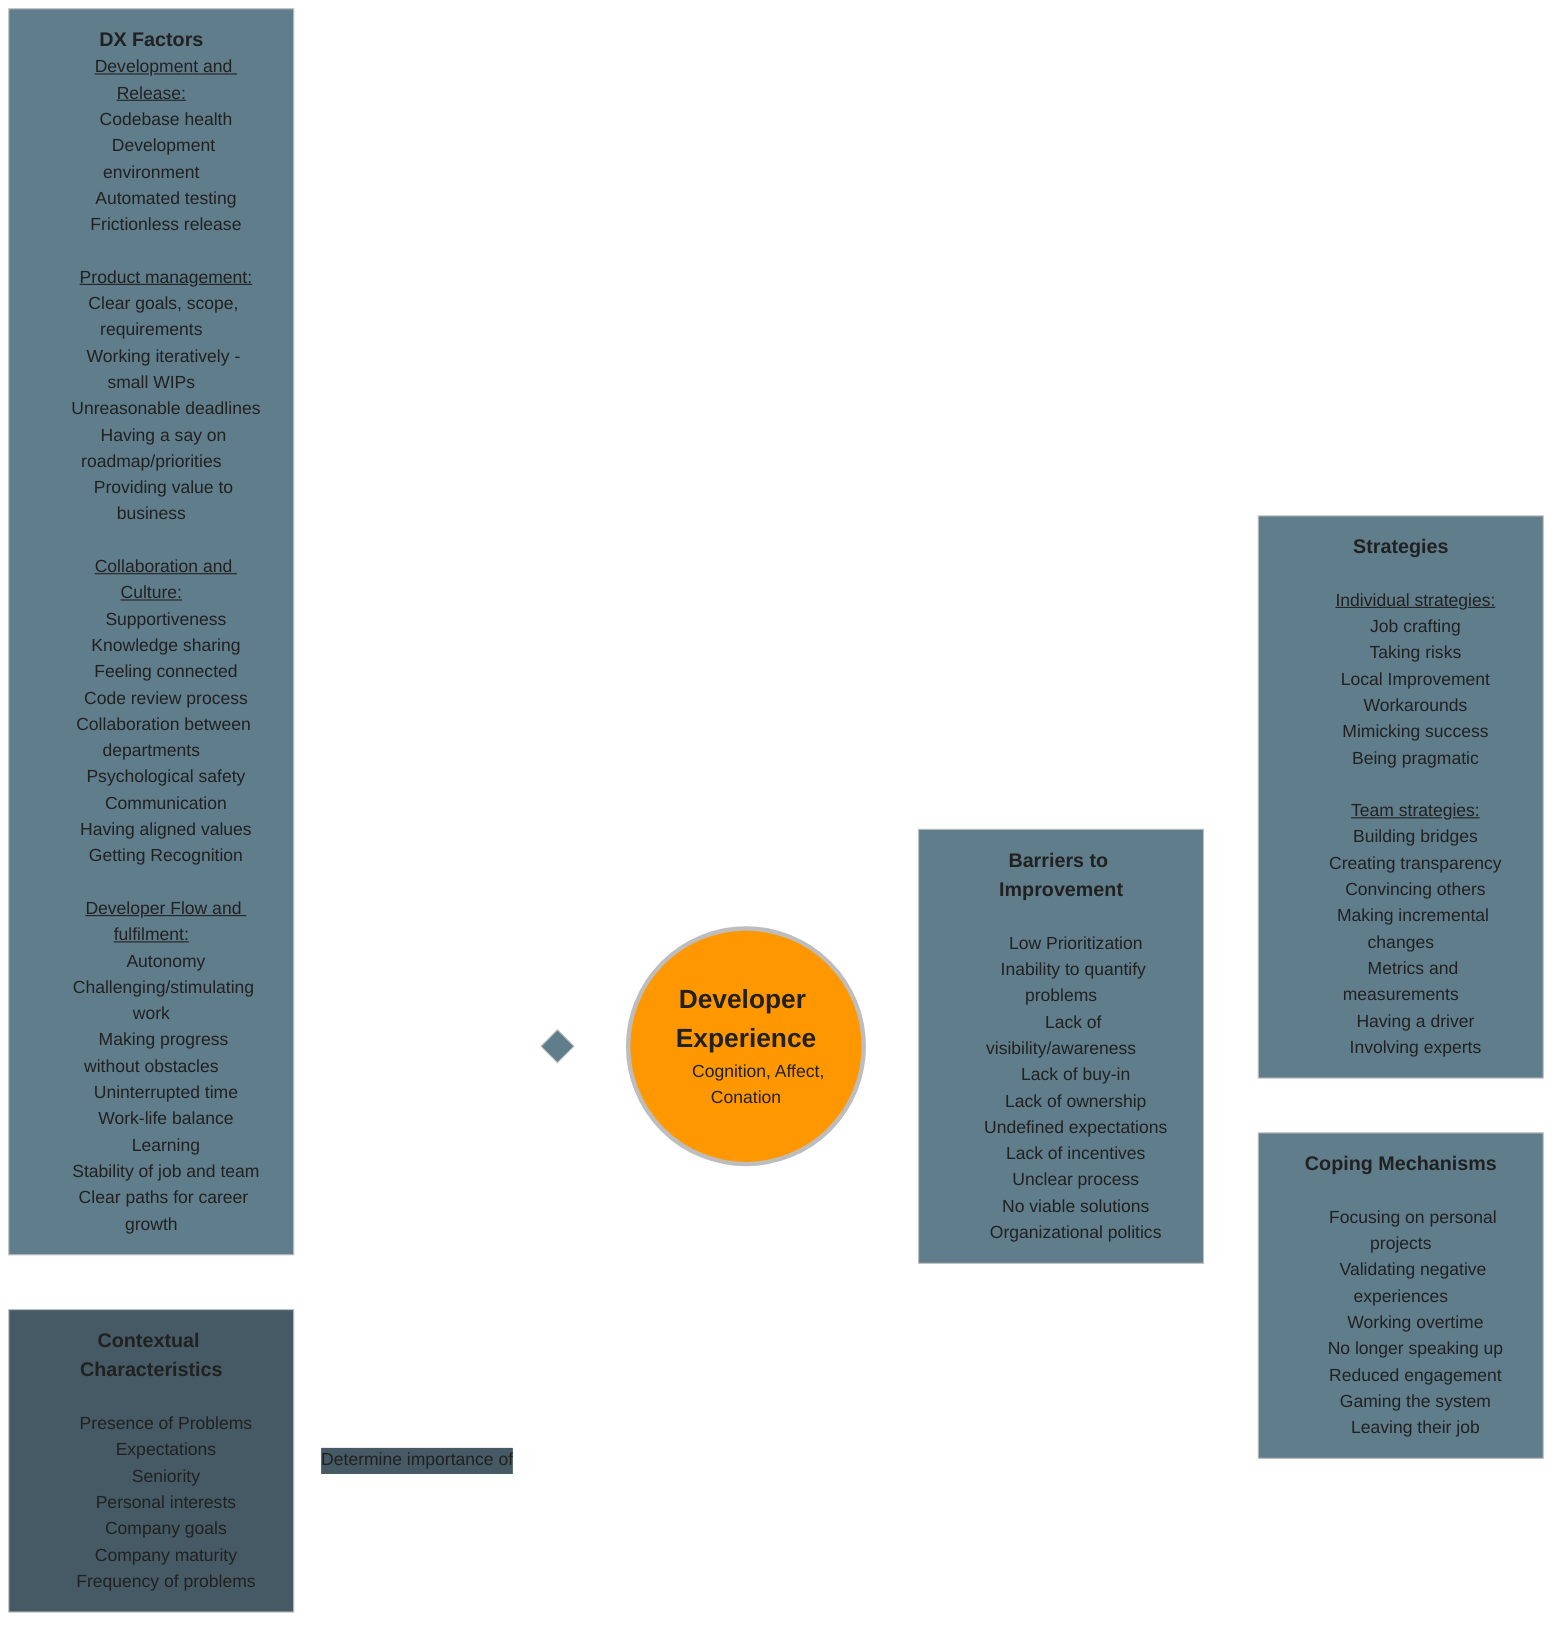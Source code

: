 %%{
  init: {
    'theme': 'base',
    'themeVariables': {
      'primaryColor': '#607D8B',
      'primaryTextColor': '#212121',
      'primaryBorderColor': '#BDBDBD',
      'lineColor': '#FFFFFF',
      'secondaryColor': '#455A64',
      'tertiaryColor': '#CFD8DC'
    }
  }
}%%

  graph LR;
      DxFactors[<font size=4><b>DX Factors</b></font>
      <u>Development and Release:</u>
      Codebase health
      Development environment
      Automated testing
      Frictionless release

      <u>Product management:</u>
      Clear goals, scope, requirements
      Working iteratively - small WIPs
      Unreasonable deadlines
      Having a say on roadmap/priorities
      Providing value to business

      <u>Collaboration and Culture:</u>
      Supportiveness
      Knowledge sharing
      Feeling connected
      Code review process
      Collaboration between departments
      Psychological safety
      Communication
      Having aligned values
      Getting Recognition

      <u>Developer Flow and fulfilment:</u>
      Autonomy
      Challenging/stimulating work
      Making progress without obstacles
      Uninterrupted time
      Work-life balance
      Learning
      Stability of job and team
      Clear paths for career growth
]
      
      Contextual[<font size=4><b>Contextual Characteristics</b></font>
      
      Presence of Problems
      Expectations
      Seniority
      Personal interests
      Company goals
      Company maturity
      Frequency of problems]
      
      DX((<font size=5><b>Developer Experience</b></font>
      Cognition, Affect, Conation))
      
      Barriers[<font size=4><b>Barriers to Improvement</b></font>
      
      Low Prioritization
      Inability to quantify problems
      Lack of visibility/awareness
      Lack of buy-in
      Lack of ownership
      Undefined expectations
      Lack of incentives
      Unclear process
      No viable solutions
      Organizational politics
      ]
      
      Strategies[<font size=4><b>Strategies</b></font>
      
      <u>Individual strategies:</u>
      Job crafting
      Taking risks
      Local Improvement
      Workarounds
      Mimicking success
      Being pragmatic

      <u>Team strategies:</u>
      Building bridges
      Creating transparency
      Convincing others
      Making incremental changes
      Metrics and measurements
      Having a driver
      Involving experts
]
      
      Coping[<font size=4><b>Coping Mechanisms</b></font>
      
      Focusing on personal projects
      Validating negative experiences
      Working overtime
      No longer speaking up
      Reduced engagement
      Gaming the system
      Leaving their job
      ]
      
      Importance{" "}
      
      DxFactors --> Importance --> DX

      Contextual -->|Determine importance of| Importance
      
      DX --> Barriers
      
      Barriers --> Strategies & Coping


    classDef accent fill:#FF9800,stroke-width:4px;
    class DX accent
    
    classDef darkPrimary fill:#455A64;
    class Contextual darkPrimary